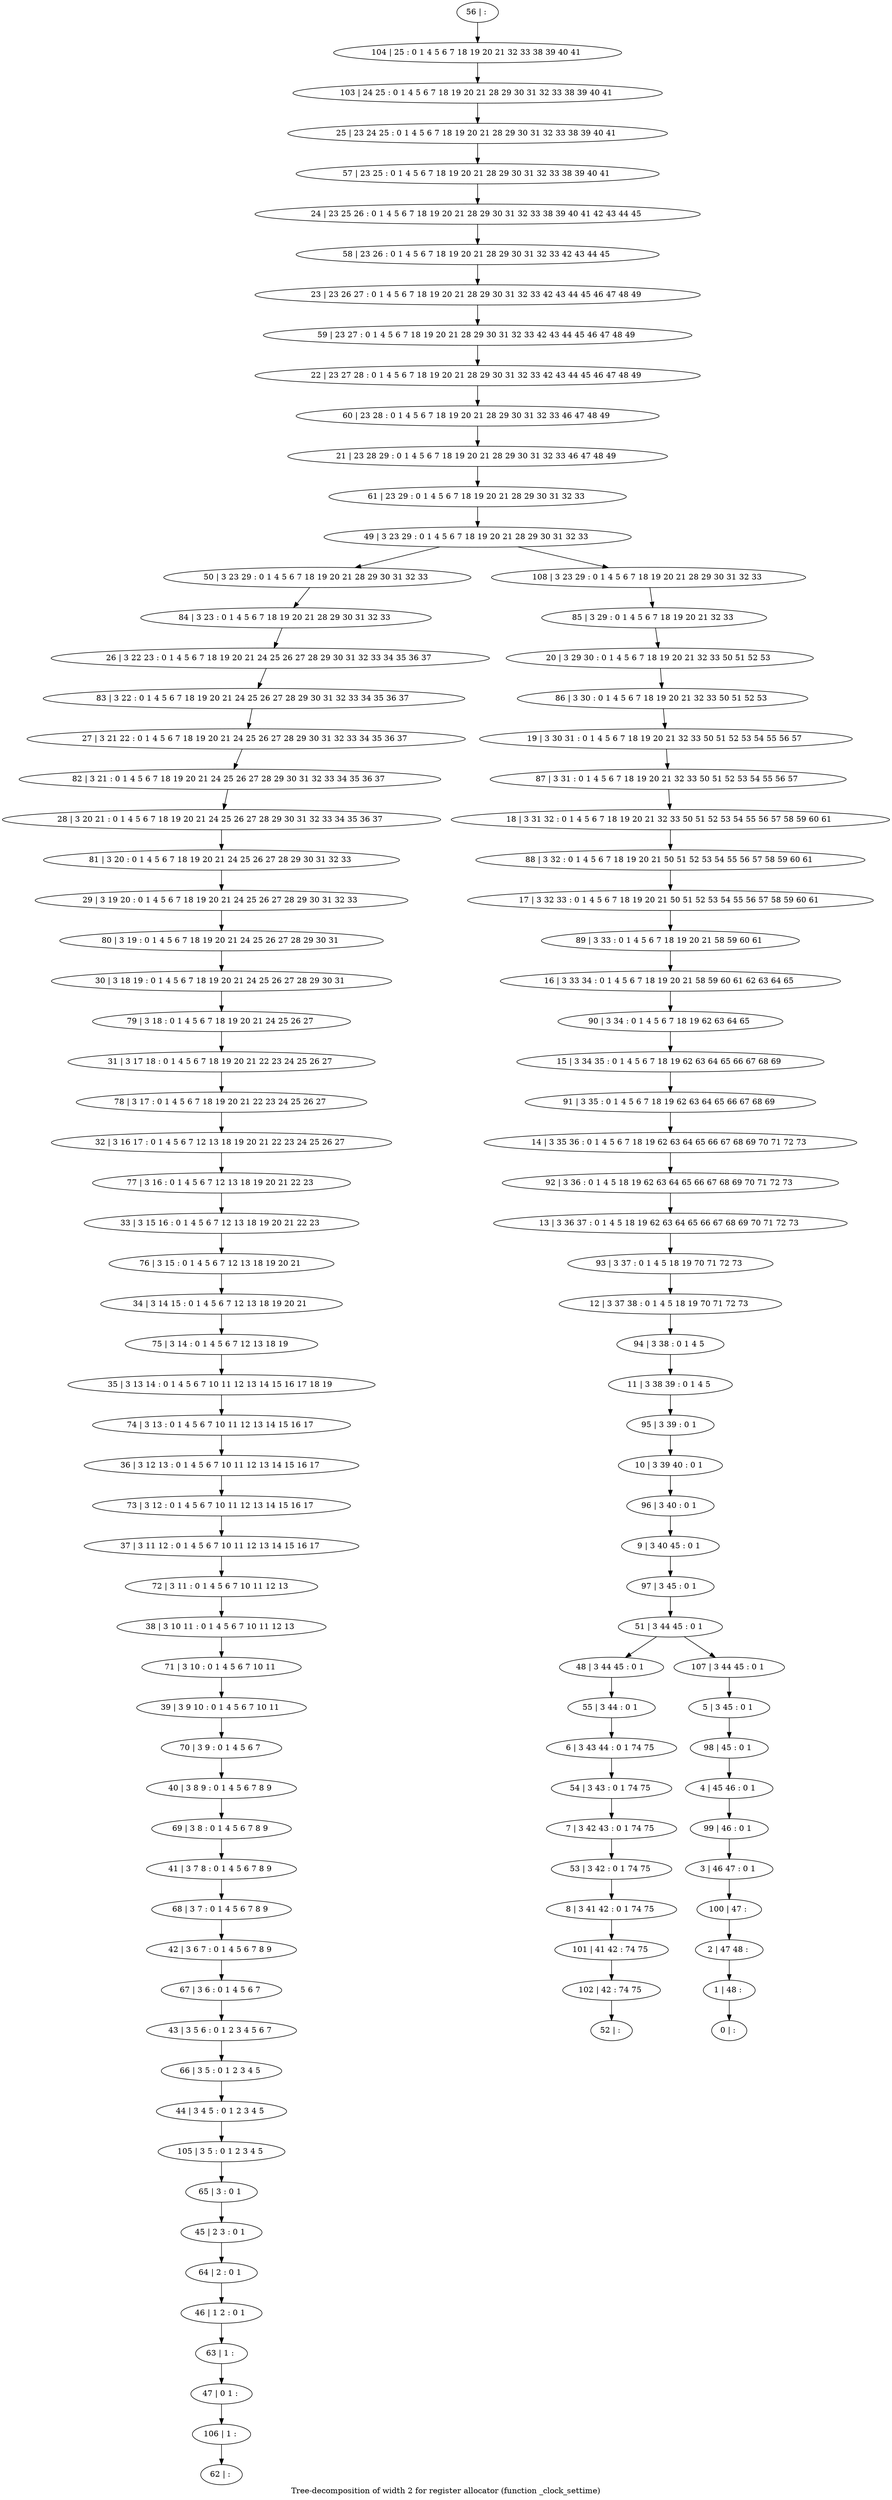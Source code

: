 digraph G {
graph [label="Tree-decomposition of width 2 for register allocator (function _clock_settime)"]
0[label="0 | : "];
1[label="1 | 48 : "];
2[label="2 | 47 48 : "];
3[label="3 | 46 47 : 0 1 "];
4[label="4 | 45 46 : 0 1 "];
5[label="5 | 3 45 : 0 1 "];
6[label="6 | 3 43 44 : 0 1 74 75 "];
7[label="7 | 3 42 43 : 0 1 74 75 "];
8[label="8 | 3 41 42 : 0 1 74 75 "];
9[label="9 | 3 40 45 : 0 1 "];
10[label="10 | 3 39 40 : 0 1 "];
11[label="11 | 3 38 39 : 0 1 4 5 "];
12[label="12 | 3 37 38 : 0 1 4 5 18 19 70 71 72 73 "];
13[label="13 | 3 36 37 : 0 1 4 5 18 19 62 63 64 65 66 67 68 69 70 71 72 73 "];
14[label="14 | 3 35 36 : 0 1 4 5 6 7 18 19 62 63 64 65 66 67 68 69 70 71 72 73 "];
15[label="15 | 3 34 35 : 0 1 4 5 6 7 18 19 62 63 64 65 66 67 68 69 "];
16[label="16 | 3 33 34 : 0 1 4 5 6 7 18 19 20 21 58 59 60 61 62 63 64 65 "];
17[label="17 | 3 32 33 : 0 1 4 5 6 7 18 19 20 21 50 51 52 53 54 55 56 57 58 59 60 61 "];
18[label="18 | 3 31 32 : 0 1 4 5 6 7 18 19 20 21 32 33 50 51 52 53 54 55 56 57 58 59 60 61 "];
19[label="19 | 3 30 31 : 0 1 4 5 6 7 18 19 20 21 32 33 50 51 52 53 54 55 56 57 "];
20[label="20 | 3 29 30 : 0 1 4 5 6 7 18 19 20 21 32 33 50 51 52 53 "];
21[label="21 | 23 28 29 : 0 1 4 5 6 7 18 19 20 21 28 29 30 31 32 33 46 47 48 49 "];
22[label="22 | 23 27 28 : 0 1 4 5 6 7 18 19 20 21 28 29 30 31 32 33 42 43 44 45 46 47 48 49 "];
23[label="23 | 23 26 27 : 0 1 4 5 6 7 18 19 20 21 28 29 30 31 32 33 42 43 44 45 46 47 48 49 "];
24[label="24 | 23 25 26 : 0 1 4 5 6 7 18 19 20 21 28 29 30 31 32 33 38 39 40 41 42 43 44 45 "];
25[label="25 | 23 24 25 : 0 1 4 5 6 7 18 19 20 21 28 29 30 31 32 33 38 39 40 41 "];
26[label="26 | 3 22 23 : 0 1 4 5 6 7 18 19 20 21 24 25 26 27 28 29 30 31 32 33 34 35 36 37 "];
27[label="27 | 3 21 22 : 0 1 4 5 6 7 18 19 20 21 24 25 26 27 28 29 30 31 32 33 34 35 36 37 "];
28[label="28 | 3 20 21 : 0 1 4 5 6 7 18 19 20 21 24 25 26 27 28 29 30 31 32 33 34 35 36 37 "];
29[label="29 | 3 19 20 : 0 1 4 5 6 7 18 19 20 21 24 25 26 27 28 29 30 31 32 33 "];
30[label="30 | 3 18 19 : 0 1 4 5 6 7 18 19 20 21 24 25 26 27 28 29 30 31 "];
31[label="31 | 3 17 18 : 0 1 4 5 6 7 18 19 20 21 22 23 24 25 26 27 "];
32[label="32 | 3 16 17 : 0 1 4 5 6 7 12 13 18 19 20 21 22 23 24 25 26 27 "];
33[label="33 | 3 15 16 : 0 1 4 5 6 7 12 13 18 19 20 21 22 23 "];
34[label="34 | 3 14 15 : 0 1 4 5 6 7 12 13 18 19 20 21 "];
35[label="35 | 3 13 14 : 0 1 4 5 6 7 10 11 12 13 14 15 16 17 18 19 "];
36[label="36 | 3 12 13 : 0 1 4 5 6 7 10 11 12 13 14 15 16 17 "];
37[label="37 | 3 11 12 : 0 1 4 5 6 7 10 11 12 13 14 15 16 17 "];
38[label="38 | 3 10 11 : 0 1 4 5 6 7 10 11 12 13 "];
39[label="39 | 3 9 10 : 0 1 4 5 6 7 10 11 "];
40[label="40 | 3 8 9 : 0 1 4 5 6 7 8 9 "];
41[label="41 | 3 7 8 : 0 1 4 5 6 7 8 9 "];
42[label="42 | 3 6 7 : 0 1 4 5 6 7 8 9 "];
43[label="43 | 3 5 6 : 0 1 2 3 4 5 6 7 "];
44[label="44 | 3 4 5 : 0 1 2 3 4 5 "];
45[label="45 | 2 3 : 0 1 "];
46[label="46 | 1 2 : 0 1 "];
47[label="47 | 0 1 : "];
48[label="48 | 3 44 45 : 0 1 "];
49[label="49 | 3 23 29 : 0 1 4 5 6 7 18 19 20 21 28 29 30 31 32 33 "];
50[label="50 | 3 23 29 : 0 1 4 5 6 7 18 19 20 21 28 29 30 31 32 33 "];
51[label="51 | 3 44 45 : 0 1 "];
52[label="52 | : "];
53[label="53 | 3 42 : 0 1 74 75 "];
54[label="54 | 3 43 : 0 1 74 75 "];
55[label="55 | 3 44 : 0 1 "];
56[label="56 | : "];
57[label="57 | 23 25 : 0 1 4 5 6 7 18 19 20 21 28 29 30 31 32 33 38 39 40 41 "];
58[label="58 | 23 26 : 0 1 4 5 6 7 18 19 20 21 28 29 30 31 32 33 42 43 44 45 "];
59[label="59 | 23 27 : 0 1 4 5 6 7 18 19 20 21 28 29 30 31 32 33 42 43 44 45 46 47 48 49 "];
60[label="60 | 23 28 : 0 1 4 5 6 7 18 19 20 21 28 29 30 31 32 33 46 47 48 49 "];
61[label="61 | 23 29 : 0 1 4 5 6 7 18 19 20 21 28 29 30 31 32 33 "];
62[label="62 | : "];
63[label="63 | 1 : "];
64[label="64 | 2 : 0 1 "];
65[label="65 | 3 : 0 1 "];
66[label="66 | 3 5 : 0 1 2 3 4 5 "];
67[label="67 | 3 6 : 0 1 4 5 6 7 "];
68[label="68 | 3 7 : 0 1 4 5 6 7 8 9 "];
69[label="69 | 3 8 : 0 1 4 5 6 7 8 9 "];
70[label="70 | 3 9 : 0 1 4 5 6 7 "];
71[label="71 | 3 10 : 0 1 4 5 6 7 10 11 "];
72[label="72 | 3 11 : 0 1 4 5 6 7 10 11 12 13 "];
73[label="73 | 3 12 : 0 1 4 5 6 7 10 11 12 13 14 15 16 17 "];
74[label="74 | 3 13 : 0 1 4 5 6 7 10 11 12 13 14 15 16 17 "];
75[label="75 | 3 14 : 0 1 4 5 6 7 12 13 18 19 "];
76[label="76 | 3 15 : 0 1 4 5 6 7 12 13 18 19 20 21 "];
77[label="77 | 3 16 : 0 1 4 5 6 7 12 13 18 19 20 21 22 23 "];
78[label="78 | 3 17 : 0 1 4 5 6 7 18 19 20 21 22 23 24 25 26 27 "];
79[label="79 | 3 18 : 0 1 4 5 6 7 18 19 20 21 24 25 26 27 "];
80[label="80 | 3 19 : 0 1 4 5 6 7 18 19 20 21 24 25 26 27 28 29 30 31 "];
81[label="81 | 3 20 : 0 1 4 5 6 7 18 19 20 21 24 25 26 27 28 29 30 31 32 33 "];
82[label="82 | 3 21 : 0 1 4 5 6 7 18 19 20 21 24 25 26 27 28 29 30 31 32 33 34 35 36 37 "];
83[label="83 | 3 22 : 0 1 4 5 6 7 18 19 20 21 24 25 26 27 28 29 30 31 32 33 34 35 36 37 "];
84[label="84 | 3 23 : 0 1 4 5 6 7 18 19 20 21 28 29 30 31 32 33 "];
85[label="85 | 3 29 : 0 1 4 5 6 7 18 19 20 21 32 33 "];
86[label="86 | 3 30 : 0 1 4 5 6 7 18 19 20 21 32 33 50 51 52 53 "];
87[label="87 | 3 31 : 0 1 4 5 6 7 18 19 20 21 32 33 50 51 52 53 54 55 56 57 "];
88[label="88 | 3 32 : 0 1 4 5 6 7 18 19 20 21 50 51 52 53 54 55 56 57 58 59 60 61 "];
89[label="89 | 3 33 : 0 1 4 5 6 7 18 19 20 21 58 59 60 61 "];
90[label="90 | 3 34 : 0 1 4 5 6 7 18 19 62 63 64 65 "];
91[label="91 | 3 35 : 0 1 4 5 6 7 18 19 62 63 64 65 66 67 68 69 "];
92[label="92 | 3 36 : 0 1 4 5 18 19 62 63 64 65 66 67 68 69 70 71 72 73 "];
93[label="93 | 3 37 : 0 1 4 5 18 19 70 71 72 73 "];
94[label="94 | 3 38 : 0 1 4 5 "];
95[label="95 | 3 39 : 0 1 "];
96[label="96 | 3 40 : 0 1 "];
97[label="97 | 3 45 : 0 1 "];
98[label="98 | 45 : 0 1 "];
99[label="99 | 46 : 0 1 "];
100[label="100 | 47 : "];
101[label="101 | 41 42 : 74 75 "];
102[label="102 | 42 : 74 75 "];
103[label="103 | 24 25 : 0 1 4 5 6 7 18 19 20 21 28 29 30 31 32 33 38 39 40 41 "];
104[label="104 | 25 : 0 1 4 5 6 7 18 19 20 21 32 33 38 39 40 41 "];
105[label="105 | 3 5 : 0 1 2 3 4 5 "];
106[label="106 | 1 : "];
107[label="107 | 3 44 45 : 0 1 "];
108[label="108 | 3 23 29 : 0 1 4 5 6 7 18 19 20 21 28 29 30 31 32 33 "];
53->8 ;
7->53 ;
54->7 ;
6->54 ;
55->6 ;
48->55 ;
63->47 ;
46->63 ;
64->46 ;
45->64 ;
65->45 ;
66->44 ;
43->66 ;
67->43 ;
42->67 ;
68->42 ;
41->68 ;
69->41 ;
40->69 ;
70->40 ;
39->70 ;
71->39 ;
38->71 ;
72->38 ;
37->72 ;
73->37 ;
36->73 ;
74->36 ;
35->74 ;
75->35 ;
34->75 ;
76->34 ;
33->76 ;
77->33 ;
32->77 ;
78->32 ;
31->78 ;
79->31 ;
30->79 ;
80->30 ;
29->80 ;
81->29 ;
28->81 ;
82->28 ;
27->82 ;
83->27 ;
26->83 ;
84->26 ;
50->84 ;
8->101 ;
102->52 ;
101->102 ;
105->65 ;
44->105 ;
106->62 ;
47->106 ;
56->104 ;
104->103 ;
103->25 ;
25->57 ;
57->24 ;
24->58 ;
58->23 ;
23->59 ;
59->22 ;
22->60 ;
60->21 ;
21->61 ;
61->49 ;
85->20 ;
20->86 ;
86->19 ;
19->87 ;
87->18 ;
18->88 ;
88->17 ;
17->89 ;
89->16 ;
16->90 ;
90->15 ;
15->91 ;
91->14 ;
14->92 ;
92->13 ;
13->93 ;
93->12 ;
12->94 ;
94->11 ;
11->95 ;
95->10 ;
10->96 ;
96->9 ;
9->97 ;
97->51 ;
5->98 ;
98->4 ;
4->99 ;
99->3 ;
3->100 ;
100->2 ;
2->1 ;
1->0 ;
107->5 ;
108->85 ;
51->48 ;
51->107 ;
49->50 ;
49->108 ;
}
